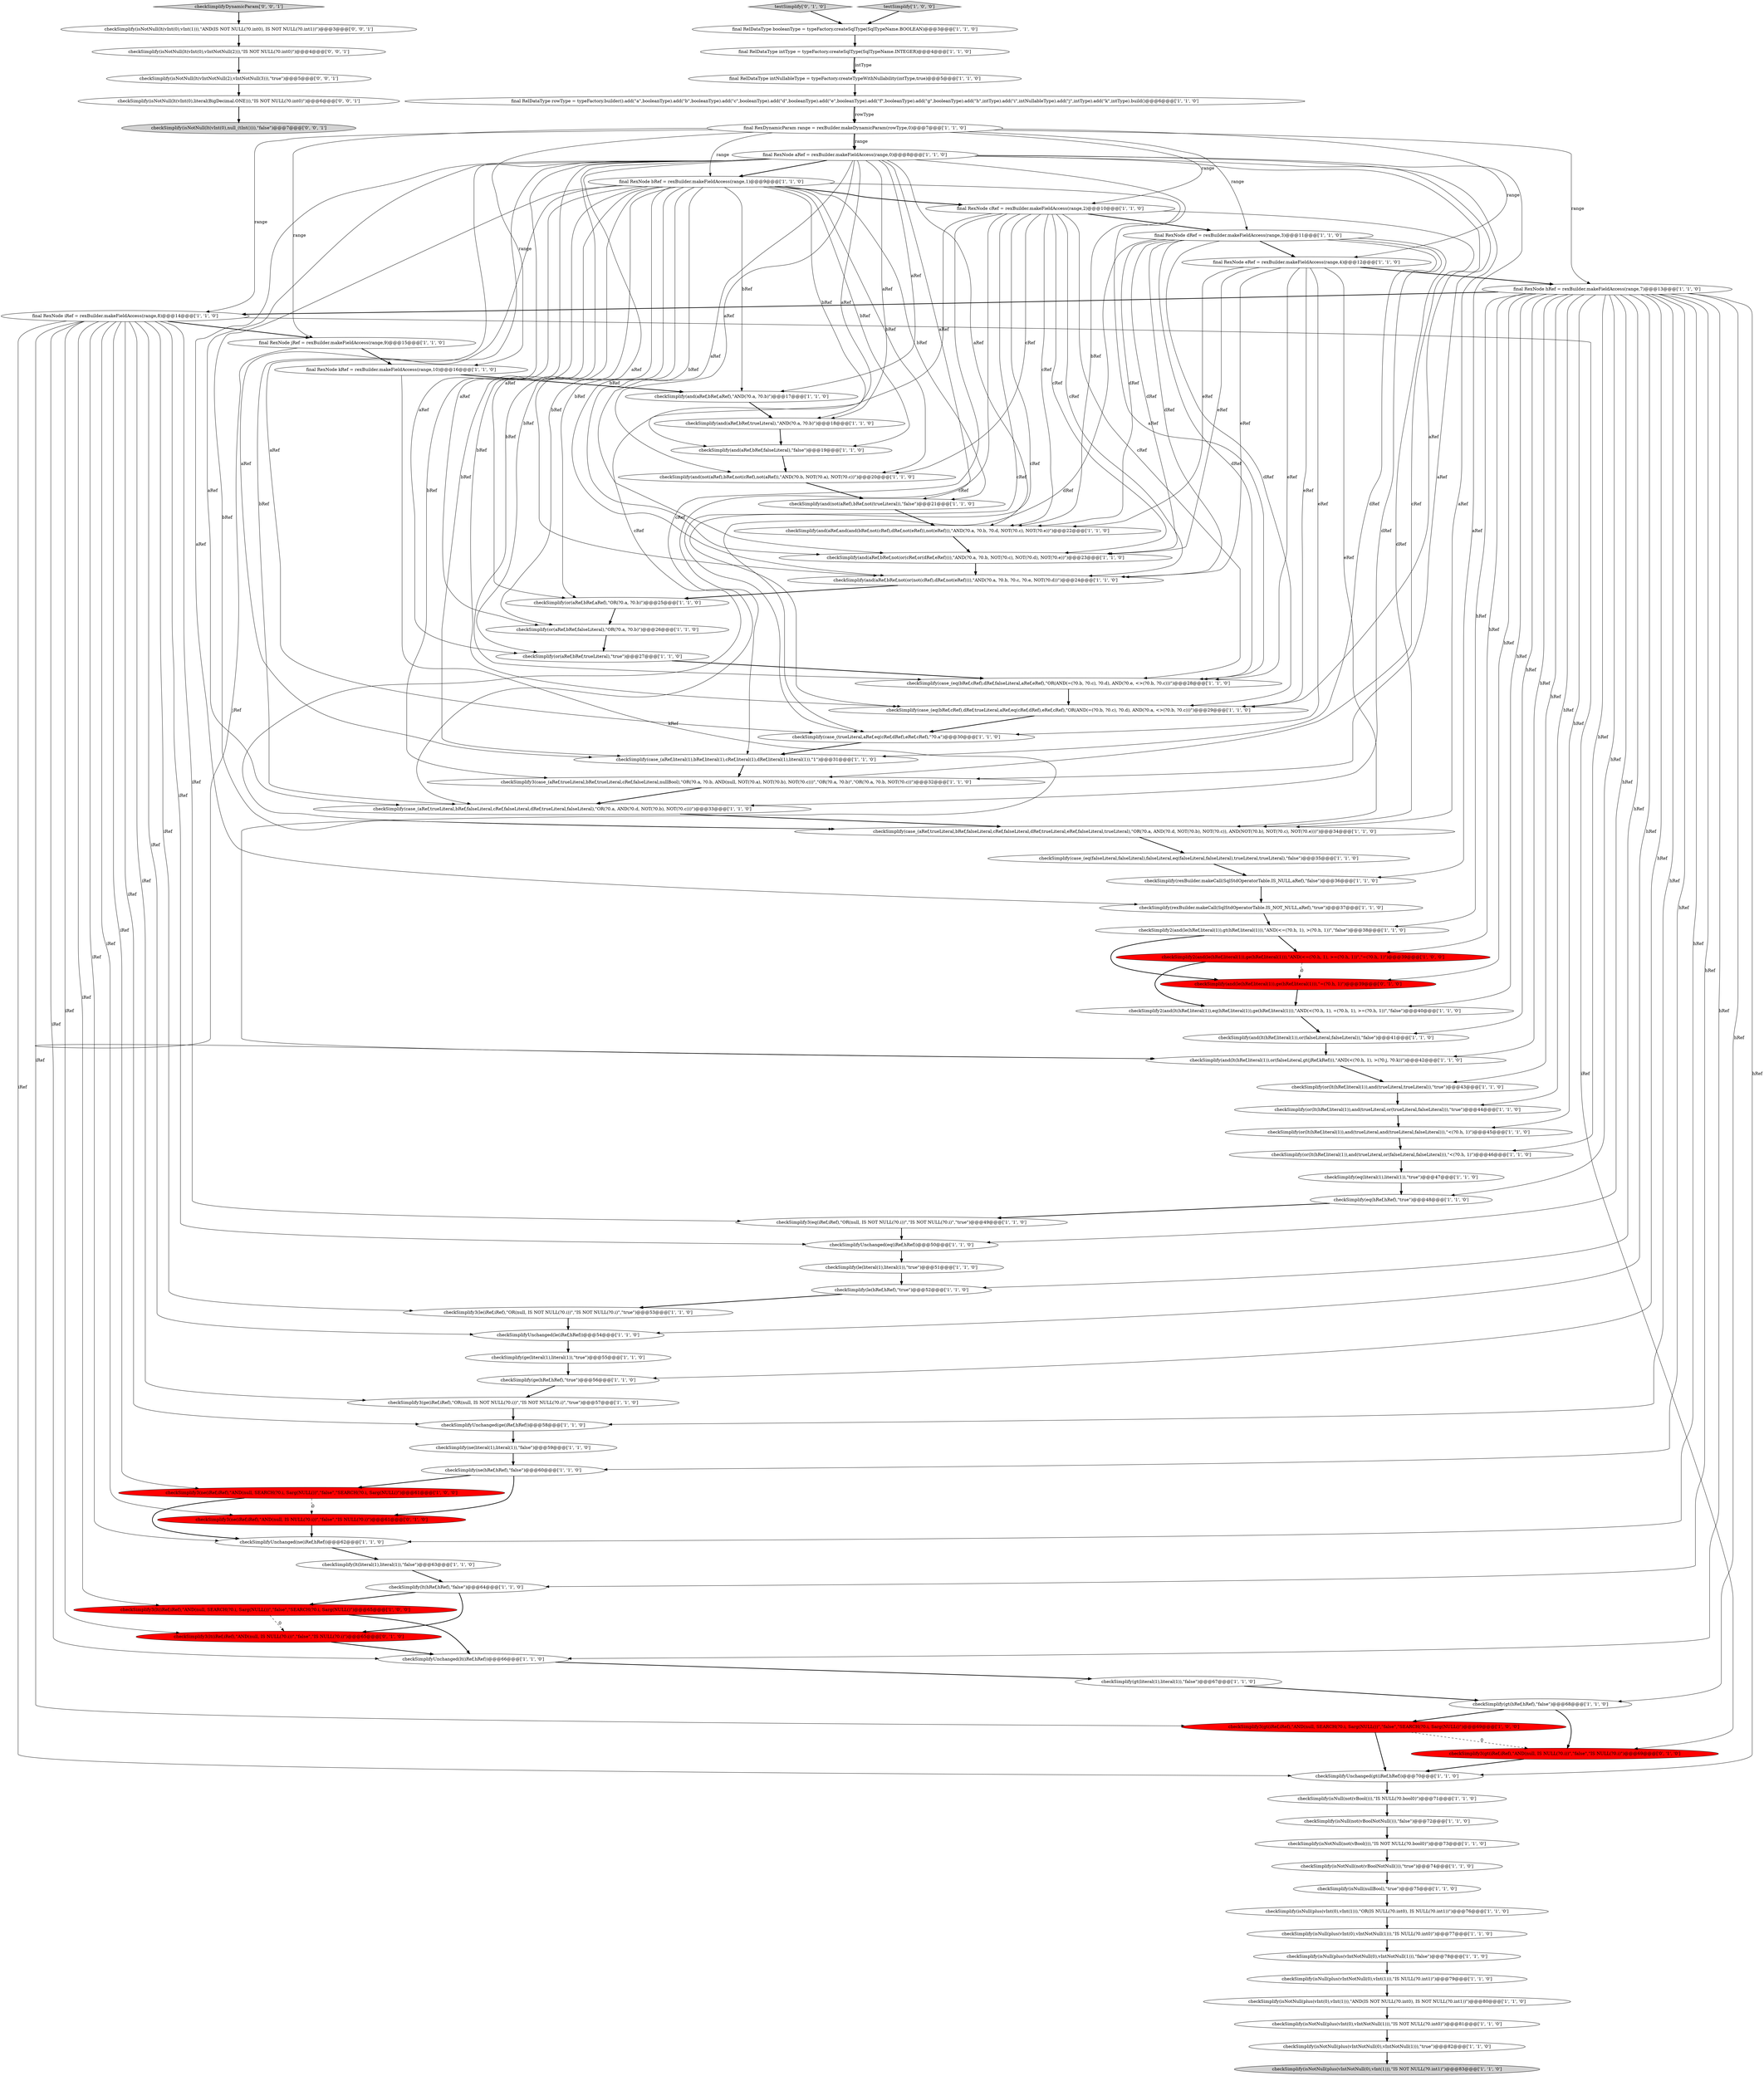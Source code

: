 digraph {
87 [style = filled, label = "checkSimplify(isNotNull(lt(vInt(0),vInt(1))),\"AND(IS NOT NULL(?0.int0), IS NOT NULL(?0.int1))\")@@@3@@@['0', '0', '1']", fillcolor = white, shape = ellipse image = "AAA0AAABBB3BBB"];
17 [style = filled, label = "final RexNode kRef = rexBuilder.makeFieldAccess(range,10)@@@16@@@['1', '1', '0']", fillcolor = white, shape = ellipse image = "AAA0AAABBB1BBB"];
30 [style = filled, label = "checkSimplify(isNull(plus(vInt(0),vIntNotNull(1))),\"IS NULL(?0.int0)\")@@@77@@@['1', '1', '0']", fillcolor = white, shape = ellipse image = "AAA0AAABBB1BBB"];
55 [style = filled, label = "checkSimplify(or(aRef,bRef,falseLiteral),\"OR(?0.a, ?0.b)\")@@@26@@@['1', '1', '0']", fillcolor = white, shape = ellipse image = "AAA0AAABBB1BBB"];
56 [style = filled, label = "checkSimplify3(ne(iRef,iRef),\"AND(null, SEARCH(?0.i, Sarg(NULL())\",\"false\",\"SEARCH(?0.i, Sarg(NULL()\")@@@61@@@['1', '0', '0']", fillcolor = red, shape = ellipse image = "AAA1AAABBB1BBB"];
62 [style = filled, label = "checkSimplify(and(lt(hRef,literal(1)),or(falseLiteral,gt(jRef,kRef))),\"AND(<(?0.h, 1), >(?0.j, ?0.k))\")@@@42@@@['1', '1', '0']", fillcolor = white, shape = ellipse image = "AAA0AAABBB1BBB"];
58 [style = filled, label = "checkSimplify(le(literal(1),literal(1)),\"true\")@@@51@@@['1', '1', '0']", fillcolor = white, shape = ellipse image = "AAA0AAABBB1BBB"];
5 [style = filled, label = "checkSimplify(rexBuilder.makeCall(SqlStdOperatorTable.IS_NULL,aRef),\"false\")@@@36@@@['1', '1', '0']", fillcolor = white, shape = ellipse image = "AAA0AAABBB1BBB"];
47 [style = filled, label = "final RelDataType intNullableType = typeFactory.createTypeWithNullability(intType,true)@@@5@@@['1', '1', '0']", fillcolor = white, shape = ellipse image = "AAA0AAABBB1BBB"];
25 [style = filled, label = "checkSimplify(isNotNull(plus(vIntNotNull(0),vIntNotNull(1))),\"true\")@@@82@@@['1', '1', '0']", fillcolor = white, shape = ellipse image = "AAA0AAABBB1BBB"];
79 [style = filled, label = "checkSimplify(case_(trueLiteral,aRef,eq(cRef,dRef),eRef,cRef),\"?0.a\")@@@30@@@['1', '1', '0']", fillcolor = white, shape = ellipse image = "AAA0AAABBB1BBB"];
41 [style = filled, label = "final RexNode hRef = rexBuilder.makeFieldAccess(range,7)@@@13@@@['1', '1', '0']", fillcolor = white, shape = ellipse image = "AAA0AAABBB1BBB"];
22 [style = filled, label = "checkSimplify(case_(eq(bRef,cRef),dRef,falseLiteral,aRef,eRef),\"OR(AND(=(?0.b, ?0.c), ?0.d), AND(?0.e, <>(?0.b, ?0.c)))\")@@@28@@@['1', '1', '0']", fillcolor = white, shape = ellipse image = "AAA0AAABBB1BBB"];
13 [style = filled, label = "final RexNode iRef = rexBuilder.makeFieldAccess(range,8)@@@14@@@['1', '1', '0']", fillcolor = white, shape = ellipse image = "AAA0AAABBB1BBB"];
81 [style = filled, label = "checkSimplify(or(lt(hRef,literal(1)),and(trueLiteral,trueLiteral)),\"true\")@@@43@@@['1', '1', '0']", fillcolor = white, shape = ellipse image = "AAA0AAABBB1BBB"];
28 [style = filled, label = "final RelDataType intType = typeFactory.createSqlType(SqlTypeName.INTEGER)@@@4@@@['1', '1', '0']", fillcolor = white, shape = ellipse image = "AAA0AAABBB1BBB"];
35 [style = filled, label = "checkSimplify2(and(lt(hRef,literal(1)),eq(hRef,literal(1)),ge(hRef,literal(1))),\"AND(<(?0.h, 1), =(?0.h, 1), >=(?0.h, 1))\",\"false\")@@@40@@@['1', '1', '0']", fillcolor = white, shape = ellipse image = "AAA0AAABBB1BBB"];
42 [style = filled, label = "checkSimplify(case_(eq(falseLiteral,falseLiteral),falseLiteral,eq(falseLiteral,falseLiteral),trueLiteral,trueLiteral),\"false\")@@@35@@@['1', '1', '0']", fillcolor = white, shape = ellipse image = "AAA0AAABBB1BBB"];
78 [style = filled, label = "final RexNode bRef = rexBuilder.makeFieldAccess(range,1)@@@9@@@['1', '1', '0']", fillcolor = white, shape = ellipse image = "AAA0AAABBB1BBB"];
85 [style = filled, label = "checkSimplify(and(le(hRef,literal(1)),ge(hRef,literal(1))),\"=(?0.h, 1)\")@@@39@@@['0', '1', '0']", fillcolor = red, shape = ellipse image = "AAA1AAABBB2BBB"];
10 [style = filled, label = "checkSimplify(or(aRef,bRef,aRef),\"OR(?0.a, ?0.b)\")@@@25@@@['1', '1', '0']", fillcolor = white, shape = ellipse image = "AAA0AAABBB1BBB"];
48 [style = filled, label = "checkSimplify(isNotNull(plus(vInt(0),vIntNotNull(1))),\"IS NOT NULL(?0.int0)\")@@@81@@@['1', '1', '0']", fillcolor = white, shape = ellipse image = "AAA0AAABBB1BBB"];
59 [style = filled, label = "checkSimplify(and(aRef,bRef,aRef),\"AND(?0.a, ?0.b)\")@@@17@@@['1', '1', '0']", fillcolor = white, shape = ellipse image = "AAA0AAABBB1BBB"];
8 [style = filled, label = "checkSimplify(isNotNull(plus(vInt(0),vInt(1))),\"AND(IS NOT NULL(?0.int0), IS NOT NULL(?0.int1))\")@@@80@@@['1', '1', '0']", fillcolor = white, shape = ellipse image = "AAA0AAABBB1BBB"];
34 [style = filled, label = "checkSimplify2(and(le(hRef,literal(1)),gt(hRef,literal(1))),\"AND(<=(?0.h, 1), >(?0.h, 1))\",\"false\")@@@38@@@['1', '1', '0']", fillcolor = white, shape = ellipse image = "AAA0AAABBB1BBB"];
84 [style = filled, label = "testSimplify['0', '1', '0']", fillcolor = lightgray, shape = diamond image = "AAA0AAABBB2BBB"];
86 [style = filled, label = "checkSimplify3(gt(iRef,iRef),\"AND(null, IS NULL(?0.i))\",\"false\",\"IS NULL(?0.i)\")@@@69@@@['0', '1', '0']", fillcolor = red, shape = ellipse image = "AAA1AAABBB2BBB"];
72 [style = filled, label = "checkSimplify(isNull(nullBool),\"true\")@@@75@@@['1', '1', '0']", fillcolor = white, shape = ellipse image = "AAA0AAABBB1BBB"];
26 [style = filled, label = "testSimplify['1', '0', '0']", fillcolor = lightgray, shape = diamond image = "AAA0AAABBB1BBB"];
88 [style = filled, label = "checkSimplify(isNotNull(lt(vIntNotNull(2),vIntNotNull(3))),\"true\")@@@5@@@['0', '0', '1']", fillcolor = white, shape = ellipse image = "AAA0AAABBB3BBB"];
7 [style = filled, label = "final RexNode dRef = rexBuilder.makeFieldAccess(range,3)@@@11@@@['1', '1', '0']", fillcolor = white, shape = ellipse image = "AAA0AAABBB1BBB"];
37 [style = filled, label = "final RexNode cRef = rexBuilder.makeFieldAccess(range,2)@@@10@@@['1', '1', '0']", fillcolor = white, shape = ellipse image = "AAA0AAABBB1BBB"];
1 [style = filled, label = "checkSimplify(or(lt(hRef,literal(1)),and(trueLiteral,or(trueLiteral,falseLiteral))),\"true\")@@@44@@@['1', '1', '0']", fillcolor = white, shape = ellipse image = "AAA0AAABBB1BBB"];
2 [style = filled, label = "checkSimplify(case_(aRef,trueLiteral,bRef,falseLiteral,cRef,falseLiteral,dRef,trueLiteral,falseLiteral),\"OR(?0.a, AND(?0.d, NOT(?0.b), NOT(?0.c)))\")@@@33@@@['1', '1', '0']", fillcolor = white, shape = ellipse image = "AAA0AAABBB1BBB"];
32 [style = filled, label = "checkSimplifyUnchanged(ne(iRef,hRef))@@@62@@@['1', '1', '0']", fillcolor = white, shape = ellipse image = "AAA0AAABBB1BBB"];
0 [style = filled, label = "checkSimplify(eq(hRef,hRef),\"true\")@@@48@@@['1', '1', '0']", fillcolor = white, shape = ellipse image = "AAA0AAABBB1BBB"];
63 [style = filled, label = "checkSimplify(isNull(plus(vIntNotNull(0),vIntNotNull(1))),\"false\")@@@78@@@['1', '1', '0']", fillcolor = white, shape = ellipse image = "AAA0AAABBB1BBB"];
43 [style = filled, label = "checkSimplify(and(not(aRef),bRef,not(cRef),not(aRef)),\"AND(?0.b, NOT(?0.a), NOT(?0.c))\")@@@20@@@['1', '1', '0']", fillcolor = white, shape = ellipse image = "AAA0AAABBB1BBB"];
54 [style = filled, label = "checkSimplify(and(aRef,bRef,trueLiteral),\"AND(?0.a, ?0.b)\")@@@18@@@['1', '1', '0']", fillcolor = white, shape = ellipse image = "AAA0AAABBB1BBB"];
19 [style = filled, label = "checkSimplify(and(aRef,and(and(bRef,not(cRef),dRef,not(eRef)),not(eRef))),\"AND(?0.a, ?0.b, ?0.d, NOT(?0.c), NOT(?0.e))\")@@@22@@@['1', '1', '0']", fillcolor = white, shape = ellipse image = "AAA0AAABBB1BBB"];
21 [style = filled, label = "checkSimplify(ne(hRef,hRef),\"false\")@@@60@@@['1', '1', '0']", fillcolor = white, shape = ellipse image = "AAA0AAABBB1BBB"];
29 [style = filled, label = "final RelDataType rowType = typeFactory.builder().add(\"a\",booleanType).add(\"b\",booleanType).add(\"c\",booleanType).add(\"d\",booleanType).add(\"e\",booleanType).add(\"f\",booleanType).add(\"g\",booleanType).add(\"h\",intType).add(\"i\",intNullableType).add(\"j\",intType).add(\"k\",intType).build()@@@6@@@['1', '1', '0']", fillcolor = white, shape = ellipse image = "AAA0AAABBB1BBB"];
89 [style = filled, label = "checkSimplifyDynamicParam['0', '0', '1']", fillcolor = lightgray, shape = diamond image = "AAA0AAABBB3BBB"];
71 [style = filled, label = "checkSimplify(isNull(not(vBool())),\"IS NULL(?0.bool0)\")@@@71@@@['1', '1', '0']", fillcolor = white, shape = ellipse image = "AAA0AAABBB1BBB"];
90 [style = filled, label = "checkSimplify(isNotNull(lt(vInt(0),vIntNotNull(2))),\"IS NOT NULL(?0.int0)\")@@@4@@@['0', '0', '1']", fillcolor = white, shape = ellipse image = "AAA0AAABBB3BBB"];
50 [style = filled, label = "checkSimplify3(eq(iRef,iRef),\"OR(null, IS NOT NULL(?0.i))\",\"IS NOT NULL(?0.i)\",\"true\")@@@49@@@['1', '1', '0']", fillcolor = white, shape = ellipse image = "AAA0AAABBB1BBB"];
14 [style = filled, label = "checkSimplify(le(hRef,hRef),\"true\")@@@52@@@['1', '1', '0']", fillcolor = white, shape = ellipse image = "AAA0AAABBB1BBB"];
60 [style = filled, label = "checkSimplify(case_(aRef,literal(1),bRef,literal(1),cRef,literal(1),dRef,literal(1),literal(1)),\"1\")@@@31@@@['1', '1', '0']", fillcolor = white, shape = ellipse image = "AAA0AAABBB1BBB"];
80 [style = filled, label = "checkSimplify(ge(literal(1),literal(1)),\"true\")@@@55@@@['1', '1', '0']", fillcolor = white, shape = ellipse image = "AAA0AAABBB1BBB"];
65 [style = filled, label = "checkSimplify(isNull(not(vBoolNotNull())),\"false\")@@@72@@@['1', '1', '0']", fillcolor = white, shape = ellipse image = "AAA0AAABBB1BBB"];
44 [style = filled, label = "checkSimplify(or(aRef,bRef,trueLiteral),\"true\")@@@27@@@['1', '1', '0']", fillcolor = white, shape = ellipse image = "AAA0AAABBB1BBB"];
75 [style = filled, label = "final RexDynamicParam range = rexBuilder.makeDynamicParam(rowType,0)@@@7@@@['1', '1', '0']", fillcolor = white, shape = ellipse image = "AAA0AAABBB1BBB"];
74 [style = filled, label = "checkSimplify(isNotNull(plus(vIntNotNull(0),vInt(1))),\"IS NOT NULL(?0.int1)\")@@@83@@@['1', '1', '0']", fillcolor = lightgray, shape = ellipse image = "AAA0AAABBB1BBB"];
69 [style = filled, label = "final RexNode aRef = rexBuilder.makeFieldAccess(range,0)@@@8@@@['1', '1', '0']", fillcolor = white, shape = ellipse image = "AAA0AAABBB1BBB"];
40 [style = filled, label = "checkSimplify(case_(aRef,trueLiteral,bRef,falseLiteral,cRef,falseLiteral,dRef,trueLiteral,eRef,falseLiteral,trueLiteral),\"OR(?0.a, AND(?0.d, NOT(?0.b), NOT(?0.c)), AND(NOT(?0.b), NOT(?0.c), NOT(?0.e)))\")@@@34@@@['1', '1', '0']", fillcolor = white, shape = ellipse image = "AAA0AAABBB1BBB"];
64 [style = filled, label = "checkSimplify(ge(hRef,hRef),\"true\")@@@56@@@['1', '1', '0']", fillcolor = white, shape = ellipse image = "AAA0AAABBB1BBB"];
11 [style = filled, label = "checkSimplifyUnchanged(ge(iRef,hRef))@@@58@@@['1', '1', '0']", fillcolor = white, shape = ellipse image = "AAA0AAABBB1BBB"];
70 [style = filled, label = "checkSimplify(gt(hRef,hRef),\"false\")@@@68@@@['1', '1', '0']", fillcolor = white, shape = ellipse image = "AAA0AAABBB1BBB"];
4 [style = filled, label = "checkSimplify(and(aRef,bRef,not(or(not(cRef),dRef,not(eRef)))),\"AND(?0.a, ?0.b, ?0.c, ?0.e, NOT(?0.d))\")@@@24@@@['1', '1', '0']", fillcolor = white, shape = ellipse image = "AAA0AAABBB1BBB"];
92 [style = filled, label = "checkSimplify(isNotNull(lt(vInt(0),literal(BigDecimal.ONE))),\"IS NOT NULL(?0.int0)\")@@@6@@@['0', '0', '1']", fillcolor = white, shape = ellipse image = "AAA0AAABBB3BBB"];
9 [style = filled, label = "checkSimplifyUnchanged(lt(iRef,hRef))@@@66@@@['1', '1', '0']", fillcolor = white, shape = ellipse image = "AAA0AAABBB1BBB"];
66 [style = filled, label = "checkSimplify3(lt(iRef,iRef),\"AND(null, SEARCH(?0.i, Sarg(NULL())\",\"false\",\"SEARCH(?0.i, Sarg(NULL()\")@@@65@@@['1', '0', '0']", fillcolor = red, shape = ellipse image = "AAA1AAABBB1BBB"];
23 [style = filled, label = "checkSimplify(rexBuilder.makeCall(SqlStdOperatorTable.IS_NOT_NULL,aRef),\"true\")@@@37@@@['1', '1', '0']", fillcolor = white, shape = ellipse image = "AAA0AAABBB1BBB"];
31 [style = filled, label = "checkSimplify(or(lt(hRef,literal(1)),and(trueLiteral,or(falseLiteral,falseLiteral))),\"<(?0.h, 1)\")@@@46@@@['1', '1', '0']", fillcolor = white, shape = ellipse image = "AAA0AAABBB1BBB"];
27 [style = filled, label = "checkSimplifyUnchanged(gt(iRef,hRef))@@@70@@@['1', '1', '0']", fillcolor = white, shape = ellipse image = "AAA0AAABBB1BBB"];
3 [style = filled, label = "checkSimplify(isNotNull(not(vBool())),\"IS NOT NULL(?0.bool0)\")@@@73@@@['1', '1', '0']", fillcolor = white, shape = ellipse image = "AAA0AAABBB1BBB"];
52 [style = filled, label = "checkSimplify(ne(literal(1),literal(1)),\"false\")@@@59@@@['1', '1', '0']", fillcolor = white, shape = ellipse image = "AAA0AAABBB1BBB"];
6 [style = filled, label = "checkSimplify3(ge(iRef,iRef),\"OR(null, IS NOT NULL(?0.i))\",\"IS NOT NULL(?0.i)\",\"true\")@@@57@@@['1', '1', '0']", fillcolor = white, shape = ellipse image = "AAA0AAABBB1BBB"];
46 [style = filled, label = "checkSimplify(case_(eq(bRef,cRef),dRef,trueLiteral,aRef,eq(cRef,dRef),eRef,cRef),\"OR(AND(=(?0.b, ?0.c), ?0.d), AND(?0.a, <>(?0.b, ?0.c)))\")@@@29@@@['1', '1', '0']", fillcolor = white, shape = ellipse image = "AAA0AAABBB1BBB"];
16 [style = filled, label = "checkSimplify(lt(literal(1),literal(1)),\"false\")@@@63@@@['1', '1', '0']", fillcolor = white, shape = ellipse image = "AAA0AAABBB1BBB"];
67 [style = filled, label = "checkSimplify(or(lt(hRef,literal(1)),and(trueLiteral,and(trueLiteral,falseLiteral))),\"<(?0.h, 1)\")@@@45@@@['1', '1', '0']", fillcolor = white, shape = ellipse image = "AAA0AAABBB1BBB"];
36 [style = filled, label = "final RelDataType booleanType = typeFactory.createSqlType(SqlTypeName.BOOLEAN)@@@3@@@['1', '1', '0']", fillcolor = white, shape = ellipse image = "AAA0AAABBB1BBB"];
49 [style = filled, label = "checkSimplify(and(lt(hRef,literal(1)),or(falseLiteral,falseLiteral)),\"false\")@@@41@@@['1', '1', '0']", fillcolor = white, shape = ellipse image = "AAA0AAABBB1BBB"];
77 [style = filled, label = "checkSimplify(and(aRef,bRef,falseLiteral),\"false\")@@@19@@@['1', '1', '0']", fillcolor = white, shape = ellipse image = "AAA0AAABBB1BBB"];
83 [style = filled, label = "checkSimplify3(ne(iRef,iRef),\"AND(null, IS NULL(?0.i))\",\"false\",\"IS NULL(?0.i)\")@@@61@@@['0', '1', '0']", fillcolor = red, shape = ellipse image = "AAA1AAABBB2BBB"];
73 [style = filled, label = "checkSimplify3(case_(aRef,trueLiteral,bRef,trueLiteral,cRef,falseLiteral,nullBool),\"OR(?0.a, ?0.b, AND(null, NOT(?0.a), NOT(?0.b), NOT(?0.c)))\",\"OR(?0.a, ?0.b)\",\"OR(?0.a, ?0.b, NOT(?0.c))\")@@@32@@@['1', '1', '0']", fillcolor = white, shape = ellipse image = "AAA0AAABBB1BBB"];
24 [style = filled, label = "checkSimplify(isNull(plus(vInt(0),vInt(1))),\"OR(IS NULL(?0.int0), IS NULL(?0.int1))\")@@@76@@@['1', '1', '0']", fillcolor = white, shape = ellipse image = "AAA0AAABBB1BBB"];
91 [style = filled, label = "checkSimplify(isNotNull(lt(vInt(0),null_(tInt()))),\"false\")@@@7@@@['0', '0', '1']", fillcolor = lightgray, shape = ellipse image = "AAA0AAABBB3BBB"];
45 [style = filled, label = "checkSimplify(and(aRef,bRef,not(or(cRef,or(dRef,eRef)))),\"AND(?0.a, ?0.b, NOT(?0.c), NOT(?0.d), NOT(?0.e))\")@@@23@@@['1', '1', '0']", fillcolor = white, shape = ellipse image = "AAA0AAABBB1BBB"];
68 [style = filled, label = "checkSimplify3(le(iRef,iRef),\"OR(null, IS NOT NULL(?0.i))\",\"IS NOT NULL(?0.i)\",\"true\")@@@53@@@['1', '1', '0']", fillcolor = white, shape = ellipse image = "AAA0AAABBB1BBB"];
20 [style = filled, label = "checkSimplifyUnchanged(le(iRef,hRef))@@@54@@@['1', '1', '0']", fillcolor = white, shape = ellipse image = "AAA0AAABBB1BBB"];
38 [style = filled, label = "checkSimplifyUnchanged(eq(iRef,hRef))@@@50@@@['1', '1', '0']", fillcolor = white, shape = ellipse image = "AAA0AAABBB1BBB"];
39 [style = filled, label = "checkSimplify(gt(literal(1),literal(1)),\"false\")@@@67@@@['1', '1', '0']", fillcolor = white, shape = ellipse image = "AAA0AAABBB1BBB"];
51 [style = filled, label = "checkSimplify(and(not(aRef),bRef,not(trueLiteral)),\"false\")@@@21@@@['1', '1', '0']", fillcolor = white, shape = ellipse image = "AAA0AAABBB1BBB"];
76 [style = filled, label = "final RexNode eRef = rexBuilder.makeFieldAccess(range,4)@@@12@@@['1', '1', '0']", fillcolor = white, shape = ellipse image = "AAA0AAABBB1BBB"];
18 [style = filled, label = "checkSimplify(eq(literal(1),literal(1)),\"true\")@@@47@@@['1', '1', '0']", fillcolor = white, shape = ellipse image = "AAA0AAABBB1BBB"];
53 [style = filled, label = "final RexNode jRef = rexBuilder.makeFieldAccess(range,9)@@@15@@@['1', '1', '0']", fillcolor = white, shape = ellipse image = "AAA0AAABBB1BBB"];
57 [style = filled, label = "checkSimplify3(gt(iRef,iRef),\"AND(null, SEARCH(?0.i, Sarg(NULL())\",\"false\",\"SEARCH(?0.i, Sarg(NULL()\")@@@69@@@['1', '0', '0']", fillcolor = red, shape = ellipse image = "AAA1AAABBB1BBB"];
82 [style = filled, label = "checkSimplify3(lt(iRef,iRef),\"AND(null, IS NULL(?0.i))\",\"false\",\"IS NULL(?0.i)\")@@@65@@@['0', '1', '0']", fillcolor = red, shape = ellipse image = "AAA1AAABBB2BBB"];
33 [style = filled, label = "checkSimplify(isNull(plus(vIntNotNull(0),vInt(1))),\"IS NULL(?0.int1)\")@@@79@@@['1', '1', '0']", fillcolor = white, shape = ellipse image = "AAA0AAABBB1BBB"];
61 [style = filled, label = "checkSimplify2(and(le(hRef,literal(1)),ge(hRef,literal(1))),\"AND(<=(?0.h, 1), >=(?0.h, 1))\",\"=(?0.h, 1)\")@@@39@@@['1', '0', '0']", fillcolor = red, shape = ellipse image = "AAA1AAABBB1BBB"];
15 [style = filled, label = "checkSimplify(isNotNull(not(vBoolNotNull())),\"true\")@@@74@@@['1', '1', '0']", fillcolor = white, shape = ellipse image = "AAA0AAABBB1BBB"];
12 [style = filled, label = "checkSimplify(lt(hRef,hRef),\"false\")@@@64@@@['1', '1', '0']", fillcolor = white, shape = ellipse image = "AAA0AAABBB1BBB"];
1->67 [style = bold, label=""];
69->55 [style = solid, label="aRef"];
75->78 [style = solid, label="range"];
34->61 [style = bold, label=""];
90->88 [style = bold, label=""];
70->86 [style = bold, label=""];
41->27 [style = solid, label="hRef"];
41->35 [style = solid, label="hRef"];
83->32 [style = bold, label=""];
67->31 [style = bold, label=""];
75->76 [style = solid, label="range"];
69->10 [style = solid, label="aRef"];
37->22 [style = solid, label="cRef"];
76->79 [style = solid, label="eRef"];
36->28 [style = bold, label=""];
89->87 [style = bold, label=""];
69->46 [style = solid, label="aRef"];
41->21 [style = solid, label="hRef"];
13->11 [style = solid, label="iRef"];
69->78 [style = bold, label=""];
7->40 [style = solid, label="dRef"];
24->30 [style = bold, label=""];
13->83 [style = solid, label="iRef"];
85->35 [style = bold, label=""];
69->40 [style = solid, label="aRef"];
21->56 [style = bold, label=""];
21->83 [style = bold, label=""];
69->54 [style = solid, label="aRef"];
76->41 [style = bold, label=""];
41->34 [style = solid, label="hRef"];
75->13 [style = solid, label="range"];
37->46 [style = solid, label="cRef"];
6->11 [style = bold, label=""];
13->27 [style = solid, label="iRef"];
78->60 [style = solid, label="bRef"];
69->73 [style = solid, label="aRef"];
70->57 [style = bold, label=""];
66->82 [style = dashed, label="0"];
52->21 [style = bold, label=""];
71->65 [style = bold, label=""];
78->45 [style = solid, label="bRef"];
7->79 [style = solid, label="dRef"];
41->13 [style = bold, label=""];
18->0 [style = bold, label=""];
78->4 [style = solid, label="bRef"];
59->54 [style = bold, label=""];
41->64 [style = solid, label="hRef"];
78->77 [style = solid, label="bRef"];
81->1 [style = bold, label=""];
76->19 [style = solid, label="eRef"];
13->6 [style = solid, label="iRef"];
22->46 [style = bold, label=""];
9->39 [style = bold, label=""];
76->46 [style = solid, label="eRef"];
82->9 [style = bold, label=""];
69->60 [style = solid, label="aRef"];
13->50 [style = solid, label="iRef"];
5->23 [style = bold, label=""];
56->32 [style = bold, label=""];
41->12 [style = solid, label="hRef"];
13->20 [style = solid, label="iRef"];
37->19 [style = solid, label="cRef"];
13->9 [style = solid, label="iRef"];
78->73 [style = solid, label="bRef"];
43->51 [style = bold, label=""];
73->2 [style = bold, label=""];
78->46 [style = solid, label="bRef"];
41->1 [style = solid, label="hRef"];
54->77 [style = bold, label=""];
7->2 [style = solid, label="dRef"];
75->69 [style = bold, label=""];
78->43 [style = solid, label="bRef"];
49->62 [style = bold, label=""];
51->19 [style = bold, label=""];
78->22 [style = solid, label="bRef"];
41->20 [style = solid, label="hRef"];
7->60 [style = solid, label="dRef"];
41->9 [style = solid, label="hRef"];
13->82 [style = solid, label="iRef"];
56->83 [style = dashed, label="0"];
64->6 [style = bold, label=""];
41->61 [style = solid, label="hRef"];
12->82 [style = bold, label=""];
41->38 [style = solid, label="hRef"];
7->76 [style = bold, label=""];
75->53 [style = solid, label="range"];
41->62 [style = solid, label="hRef"];
41->81 [style = solid, label="hRef"];
76->22 [style = solid, label="eRef"];
69->5 [style = solid, label="aRef"];
75->41 [style = solid, label="range"];
27->71 [style = bold, label=""];
44->22 [style = bold, label=""];
69->45 [style = solid, label="aRef"];
41->49 [style = solid, label="hRef"];
79->60 [style = bold, label=""];
37->40 [style = solid, label="cRef"];
33->8 [style = bold, label=""];
69->77 [style = solid, label="aRef"];
69->44 [style = solid, label="aRef"];
78->19 [style = solid, label="bRef"];
75->69 [style = solid, label="range"];
80->64 [style = bold, label=""];
4->10 [style = bold, label=""];
78->59 [style = solid, label="bRef"];
37->2 [style = solid, label="cRef"];
14->68 [style = bold, label=""];
77->43 [style = bold, label=""];
7->19 [style = solid, label="dRef"];
41->67 [style = solid, label="hRef"];
13->38 [style = solid, label="iRef"];
28->47 [style = bold, label=""];
58->14 [style = bold, label=""];
13->86 [style = solid, label="iRef"];
87->90 [style = bold, label=""];
35->49 [style = bold, label=""];
69->4 [style = solid, label="aRef"];
32->16 [style = bold, label=""];
7->22 [style = solid, label="dRef"];
41->11 [style = solid, label="hRef"];
37->7 [style = bold, label=""];
76->4 [style = solid, label="eRef"];
20->80 [style = bold, label=""];
30->63 [style = bold, label=""];
57->86 [style = dashed, label="0"];
47->29 [style = bold, label=""];
12->66 [style = bold, label=""];
19->45 [style = bold, label=""];
69->51 [style = solid, label="aRef"];
69->2 [style = solid, label="aRef"];
46->79 [style = bold, label=""];
37->79 [style = solid, label="cRef"];
13->66 [style = solid, label="iRef"];
66->9 [style = bold, label=""];
92->91 [style = bold, label=""];
78->55 [style = solid, label="bRef"];
72->24 [style = bold, label=""];
78->40 [style = solid, label="bRef"];
41->32 [style = solid, label="hRef"];
28->47 [style = solid, label="intType"];
61->85 [style = dashed, label="0"];
13->32 [style = solid, label="iRef"];
86->27 [style = bold, label=""];
69->23 [style = solid, label="aRef"];
62->81 [style = bold, label=""];
15->72 [style = bold, label=""];
7->4 [style = solid, label="dRef"];
41->31 [style = solid, label="hRef"];
78->54 [style = solid, label="bRef"];
76->45 [style = solid, label="eRef"];
61->35 [style = bold, label=""];
37->4 [style = solid, label="cRef"];
37->73 [style = solid, label="cRef"];
13->56 [style = solid, label="iRef"];
75->37 [style = solid, label="range"];
65->3 [style = bold, label=""];
29->75 [style = bold, label=""];
75->17 [style = solid, label="range"];
76->40 [style = solid, label="eRef"];
63->33 [style = bold, label=""];
13->53 [style = bold, label=""];
34->85 [style = bold, label=""];
37->43 [style = solid, label="cRef"];
38->58 [style = bold, label=""];
26->36 [style = bold, label=""];
53->62 [style = solid, label="jRef"];
7->45 [style = solid, label="dRef"];
69->79 [style = solid, label="aRef"];
13->68 [style = solid, label="iRef"];
78->37 [style = bold, label=""];
31->18 [style = bold, label=""];
69->59 [style = solid, label="aRef"];
3->15 [style = bold, label=""];
2->40 [style = bold, label=""];
11->52 [style = bold, label=""];
39->70 [style = bold, label=""];
10->55 [style = bold, label=""];
13->57 [style = solid, label="iRef"];
88->92 [style = bold, label=""];
29->75 [style = solid, label="rowType"];
25->74 [style = bold, label=""];
0->50 [style = bold, label=""];
69->22 [style = solid, label="aRef"];
41->85 [style = solid, label="hRef"];
45->4 [style = bold, label=""];
37->45 [style = solid, label="cRef"];
75->7 [style = solid, label="range"];
37->60 [style = solid, label="cRef"];
8->48 [style = bold, label=""];
41->70 [style = solid, label="hRef"];
55->44 [style = bold, label=""];
69->19 [style = solid, label="aRef"];
57->27 [style = bold, label=""];
78->51 [style = solid, label="bRef"];
7->46 [style = solid, label="dRef"];
50->38 [style = bold, label=""];
41->14 [style = solid, label="hRef"];
60->73 [style = bold, label=""];
78->44 [style = solid, label="bRef"];
53->17 [style = bold, label=""];
48->25 [style = bold, label=""];
41->0 [style = solid, label="hRef"];
23->34 [style = bold, label=""];
69->43 [style = solid, label="aRef"];
17->59 [style = bold, label=""];
42->5 [style = bold, label=""];
84->36 [style = bold, label=""];
78->10 [style = solid, label="bRef"];
16->12 [style = bold, label=""];
40->42 [style = bold, label=""];
68->20 [style = bold, label=""];
17->62 [style = solid, label="kRef"];
78->2 [style = solid, label="bRef"];
}

